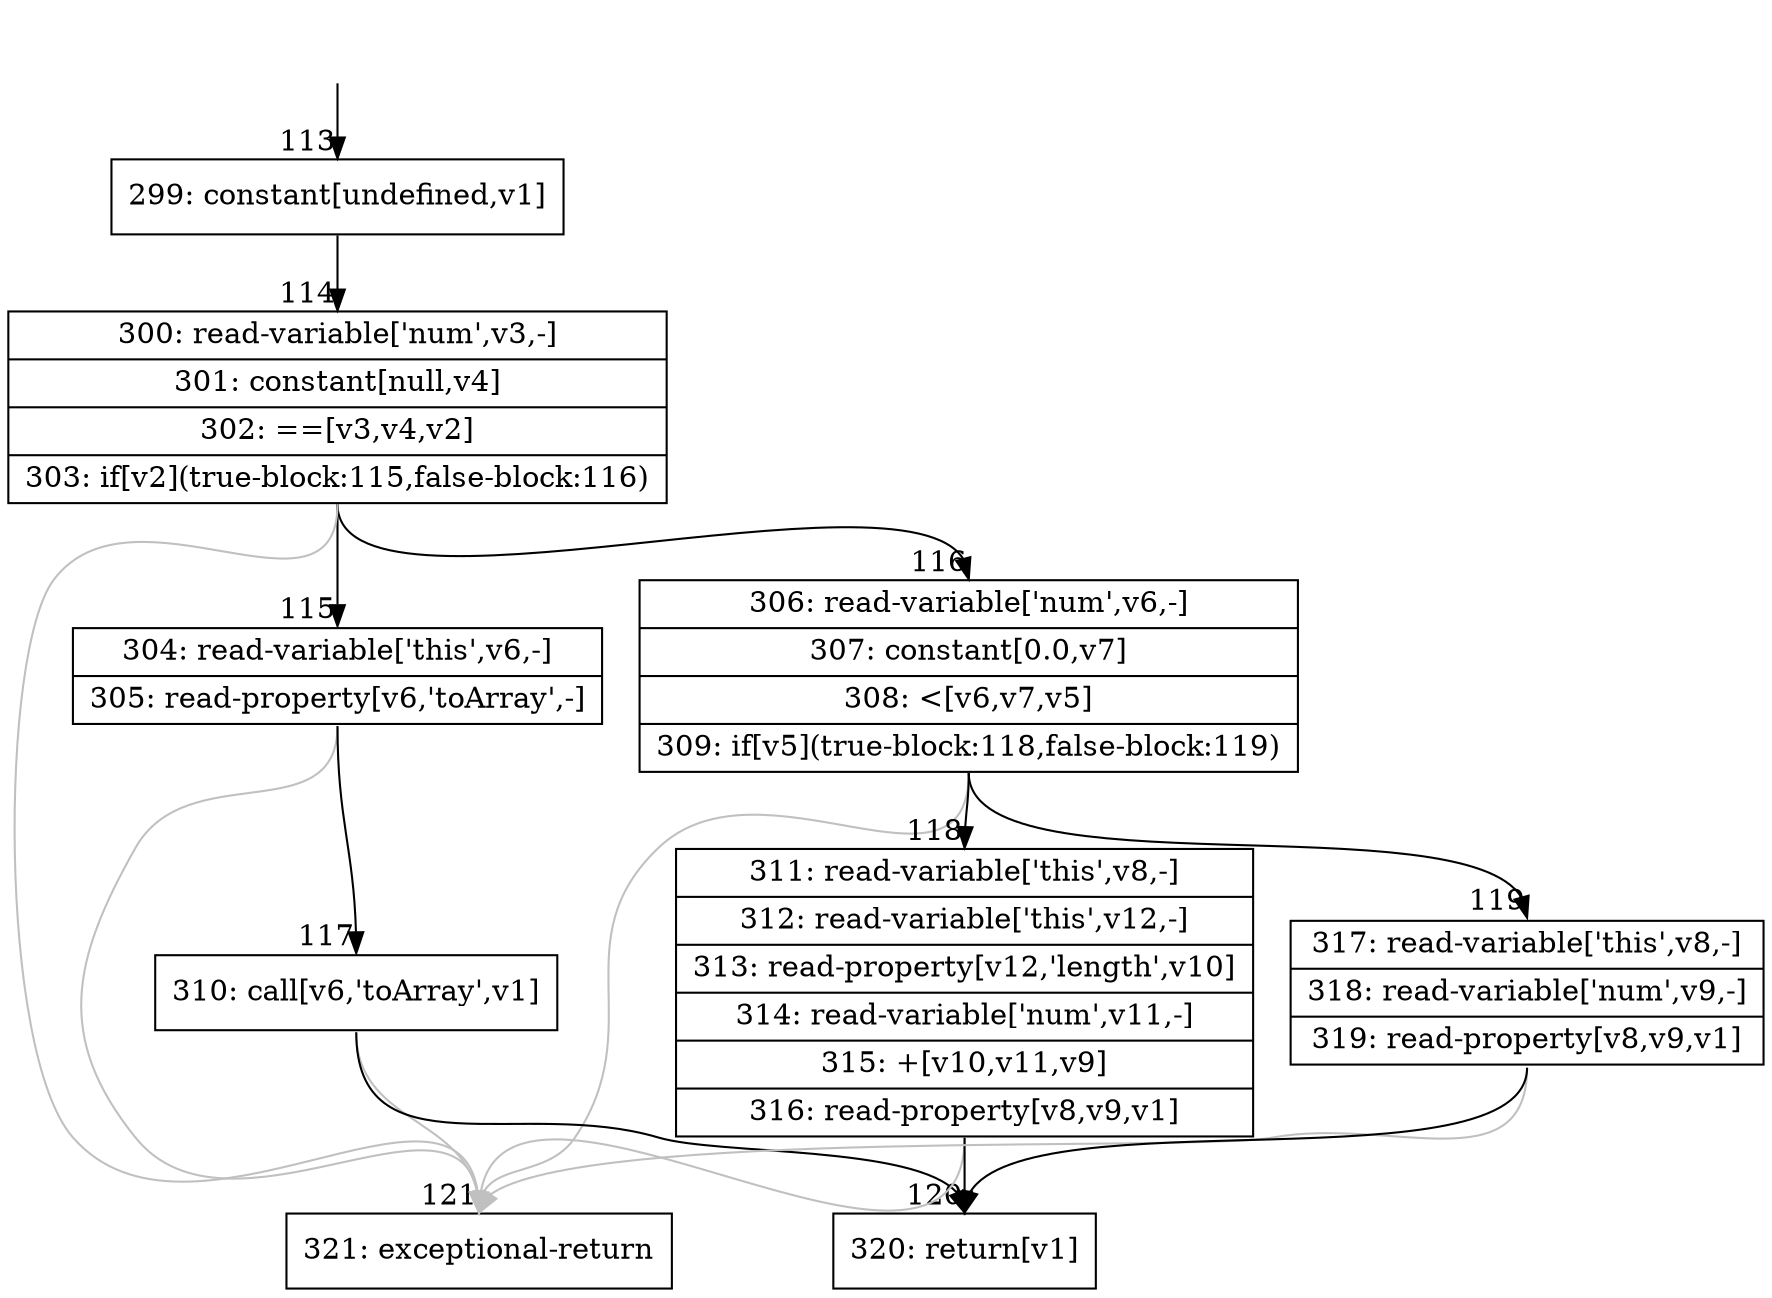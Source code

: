 digraph {
rankdir="TD"
BB_entry7[shape=none,label=""];
BB_entry7 -> BB113 [tailport=s, headport=n, headlabel="    113"]
BB113 [shape=record label="{299: constant[undefined,v1]}" ] 
BB113 -> BB114 [tailport=s, headport=n, headlabel="      114"]
BB114 [shape=record label="{300: read-variable['num',v3,-]|301: constant[null,v4]|302: ==[v3,v4,v2]|303: if[v2](true-block:115,false-block:116)}" ] 
BB114 -> BB115 [tailport=s, headport=n, headlabel="      115"]
BB114 -> BB116 [tailport=s, headport=n, headlabel="      116"]
BB114 -> BB121 [tailport=s, headport=n, color=gray, headlabel="      121"]
BB115 [shape=record label="{304: read-variable['this',v6,-]|305: read-property[v6,'toArray',-]}" ] 
BB115 -> BB117 [tailport=s, headport=n, headlabel="      117"]
BB115 -> BB121 [tailport=s, headport=n, color=gray]
BB116 [shape=record label="{306: read-variable['num',v6,-]|307: constant[0.0,v7]|308: \<[v6,v7,v5]|309: if[v5](true-block:118,false-block:119)}" ] 
BB116 -> BB118 [tailport=s, headport=n, headlabel="      118"]
BB116 -> BB119 [tailport=s, headport=n, headlabel="      119"]
BB116 -> BB121 [tailport=s, headport=n, color=gray]
BB117 [shape=record label="{310: call[v6,'toArray',v1]}" ] 
BB117 -> BB120 [tailport=s, headport=n, headlabel="      120"]
BB117 -> BB121 [tailport=s, headport=n, color=gray]
BB118 [shape=record label="{311: read-variable['this',v8,-]|312: read-variable['this',v12,-]|313: read-property[v12,'length',v10]|314: read-variable['num',v11,-]|315: +[v10,v11,v9]|316: read-property[v8,v9,v1]}" ] 
BB118 -> BB120 [tailport=s, headport=n]
BB118 -> BB121 [tailport=s, headport=n, color=gray]
BB119 [shape=record label="{317: read-variable['this',v8,-]|318: read-variable['num',v9,-]|319: read-property[v8,v9,v1]}" ] 
BB119 -> BB120 [tailport=s, headport=n]
BB119 -> BB121 [tailport=s, headport=n, color=gray]
BB120 [shape=record label="{320: return[v1]}" ] 
BB121 [shape=record label="{321: exceptional-return}" ] 
}
